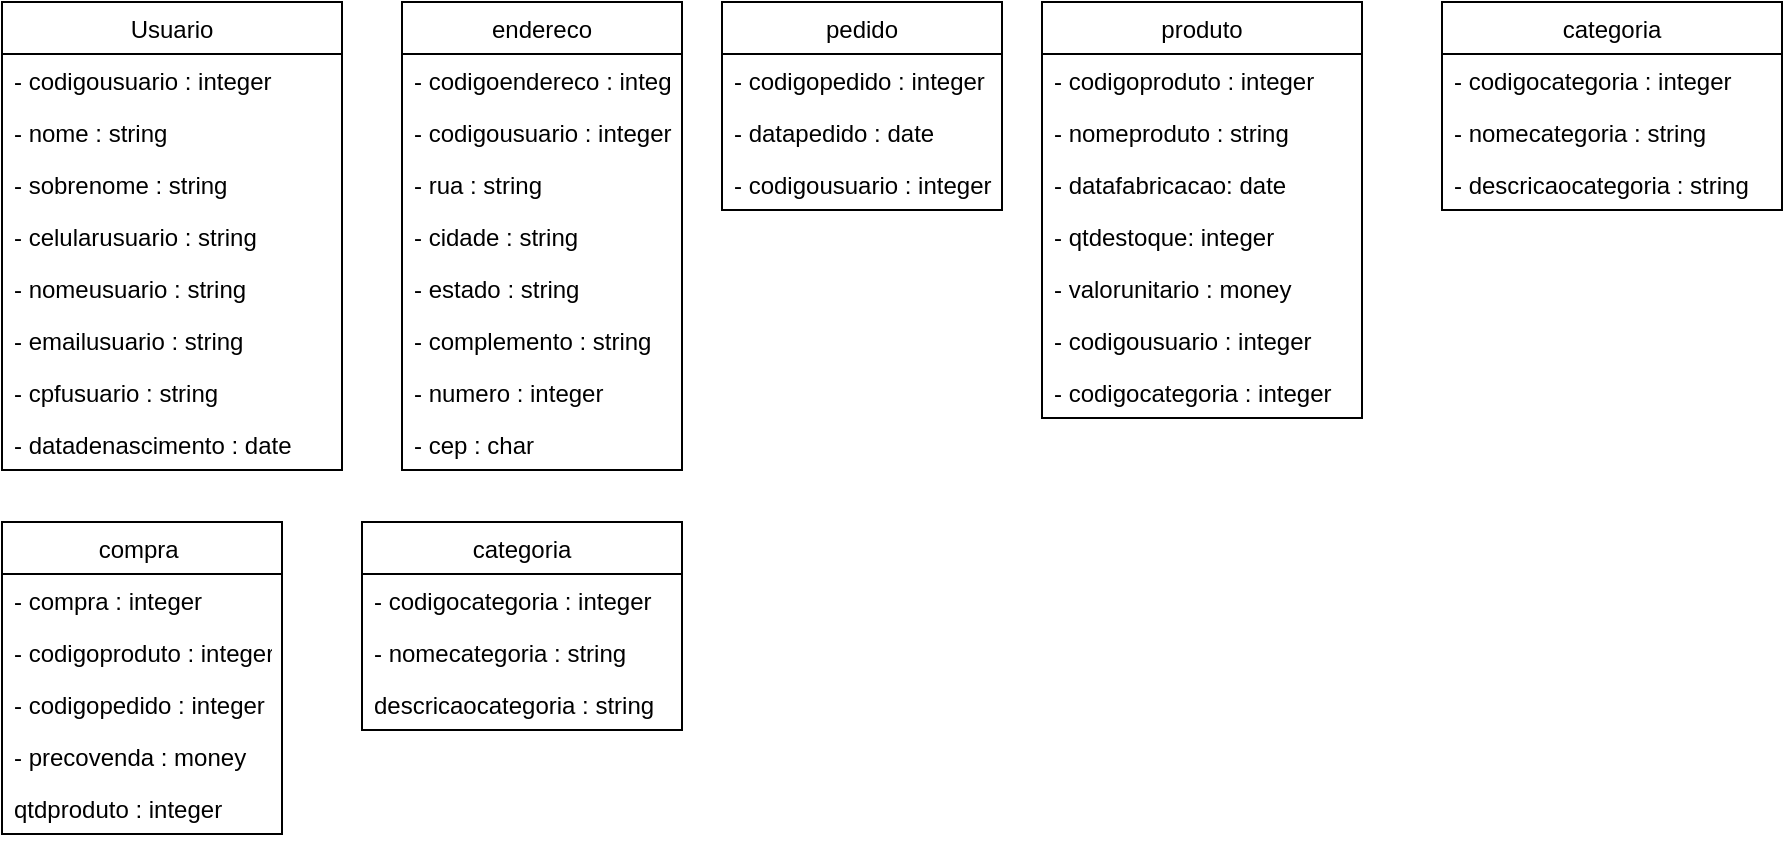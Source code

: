 <mxfile version="14.6.6" type="device"><diagram id="ObPtS2Oc_dmyjVSUyiDL" name="Page-1"><mxGraphModel dx="739" dy="262" grid="1" gridSize="10" guides="1" tooltips="1" connect="1" arrows="1" fold="1" page="1" pageScale="1" pageWidth="827" pageHeight="1169" math="0" shadow="0"><root><mxCell id="0"/><mxCell id="1" parent="0"/><mxCell id="oPgWa9aPU5ExZKMa4UHN-1" value="Usuario" style="swimlane;fontStyle=0;childLayout=stackLayout;horizontal=1;startSize=26;fillColor=none;horizontalStack=0;resizeParent=1;resizeParentMax=0;resizeLast=0;collapsible=1;marginBottom=0;" vertex="1" parent="1"><mxGeometry x="40" y="40" width="170" height="234" as="geometry"><mxRectangle x="40" y="40" width="70" height="26" as="alternateBounds"/></mxGeometry></mxCell><mxCell id="oPgWa9aPU5ExZKMa4UHN-2" value="- codigousuario : integer" style="text;strokeColor=none;fillColor=none;align=left;verticalAlign=top;spacingLeft=4;spacingRight=4;overflow=hidden;rotatable=0;points=[[0,0.5],[1,0.5]];portConstraint=eastwest;" vertex="1" parent="oPgWa9aPU5ExZKMa4UHN-1"><mxGeometry y="26" width="170" height="26" as="geometry"/></mxCell><mxCell id="oPgWa9aPU5ExZKMa4UHN-3" value="- nome : string" style="text;strokeColor=none;fillColor=none;align=left;verticalAlign=top;spacingLeft=4;spacingRight=4;overflow=hidden;rotatable=0;points=[[0,0.5],[1,0.5]];portConstraint=eastwest;" vertex="1" parent="oPgWa9aPU5ExZKMa4UHN-1"><mxGeometry y="52" width="170" height="26" as="geometry"/></mxCell><mxCell id="oPgWa9aPU5ExZKMa4UHN-4" value="- sobrenome : string" style="text;strokeColor=none;fillColor=none;align=left;verticalAlign=top;spacingLeft=4;spacingRight=4;overflow=hidden;rotatable=0;points=[[0,0.5],[1,0.5]];portConstraint=eastwest;" vertex="1" parent="oPgWa9aPU5ExZKMa4UHN-1"><mxGeometry y="78" width="170" height="26" as="geometry"/></mxCell><mxCell id="oPgWa9aPU5ExZKMa4UHN-6" value="- celularusuario : string" style="text;strokeColor=none;fillColor=none;align=left;verticalAlign=top;spacingLeft=4;spacingRight=4;overflow=hidden;rotatable=0;points=[[0,0.5],[1,0.5]];portConstraint=eastwest;" vertex="1" parent="oPgWa9aPU5ExZKMa4UHN-1"><mxGeometry y="104" width="170" height="26" as="geometry"/></mxCell><mxCell id="oPgWa9aPU5ExZKMa4UHN-7" value="- nomeusuario : string" style="text;strokeColor=none;fillColor=none;align=left;verticalAlign=top;spacingLeft=4;spacingRight=4;overflow=hidden;rotatable=0;points=[[0,0.5],[1,0.5]];portConstraint=eastwest;" vertex="1" parent="oPgWa9aPU5ExZKMa4UHN-1"><mxGeometry y="130" width="170" height="26" as="geometry"/></mxCell><mxCell id="oPgWa9aPU5ExZKMa4UHN-8" value="- emailusuario : string" style="text;strokeColor=none;fillColor=none;align=left;verticalAlign=top;spacingLeft=4;spacingRight=4;overflow=hidden;rotatable=0;points=[[0,0.5],[1,0.5]];portConstraint=eastwest;" vertex="1" parent="oPgWa9aPU5ExZKMa4UHN-1"><mxGeometry y="156" width="170" height="26" as="geometry"/></mxCell><mxCell id="oPgWa9aPU5ExZKMa4UHN-9" value="- cpfusuario : string" style="text;strokeColor=none;fillColor=none;align=left;verticalAlign=top;spacingLeft=4;spacingRight=4;overflow=hidden;rotatable=0;points=[[0,0.5],[1,0.5]];portConstraint=eastwest;" vertex="1" parent="oPgWa9aPU5ExZKMa4UHN-1"><mxGeometry y="182" width="170" height="26" as="geometry"/></mxCell><mxCell id="oPgWa9aPU5ExZKMa4UHN-12" value="- datadenascimento : date" style="text;strokeColor=none;fillColor=none;align=left;verticalAlign=top;spacingLeft=4;spacingRight=4;overflow=hidden;rotatable=0;points=[[0,0.5],[1,0.5]];portConstraint=eastwest;" vertex="1" parent="oPgWa9aPU5ExZKMa4UHN-1"><mxGeometry y="208" width="170" height="26" as="geometry"/></mxCell><mxCell id="oPgWa9aPU5ExZKMa4UHN-13" value="endereco" style="swimlane;fontStyle=0;childLayout=stackLayout;horizontal=1;startSize=26;fillColor=none;horizontalStack=0;resizeParent=1;resizeParentMax=0;resizeLast=0;collapsible=1;marginBottom=0;" vertex="1" parent="1"><mxGeometry x="240" y="40" width="140" height="234" as="geometry"/></mxCell><mxCell id="oPgWa9aPU5ExZKMa4UHN-14" value="- codigoendereco : integer" style="text;strokeColor=none;fillColor=none;align=left;verticalAlign=top;spacingLeft=4;spacingRight=4;overflow=hidden;rotatable=0;points=[[0,0.5],[1,0.5]];portConstraint=eastwest;" vertex="1" parent="oPgWa9aPU5ExZKMa4UHN-13"><mxGeometry y="26" width="140" height="26" as="geometry"/></mxCell><mxCell id="oPgWa9aPU5ExZKMa4UHN-15" value="- codigousuario : integer" style="text;strokeColor=none;fillColor=none;align=left;verticalAlign=top;spacingLeft=4;spacingRight=4;overflow=hidden;rotatable=0;points=[[0,0.5],[1,0.5]];portConstraint=eastwest;" vertex="1" parent="oPgWa9aPU5ExZKMa4UHN-13"><mxGeometry y="52" width="140" height="26" as="geometry"/></mxCell><mxCell id="oPgWa9aPU5ExZKMa4UHN-16" value="- rua : string" style="text;strokeColor=none;fillColor=none;align=left;verticalAlign=top;spacingLeft=4;spacingRight=4;overflow=hidden;rotatable=0;points=[[0,0.5],[1,0.5]];portConstraint=eastwest;" vertex="1" parent="oPgWa9aPU5ExZKMa4UHN-13"><mxGeometry y="78" width="140" height="26" as="geometry"/></mxCell><mxCell id="oPgWa9aPU5ExZKMa4UHN-17" value="- cidade : string" style="text;strokeColor=none;fillColor=none;align=left;verticalAlign=top;spacingLeft=4;spacingRight=4;overflow=hidden;rotatable=0;points=[[0,0.5],[1,0.5]];portConstraint=eastwest;" vertex="1" parent="oPgWa9aPU5ExZKMa4UHN-13"><mxGeometry y="104" width="140" height="26" as="geometry"/></mxCell><mxCell id="oPgWa9aPU5ExZKMa4UHN-18" value="- estado : string" style="text;strokeColor=none;fillColor=none;align=left;verticalAlign=top;spacingLeft=4;spacingRight=4;overflow=hidden;rotatable=0;points=[[0,0.5],[1,0.5]];portConstraint=eastwest;" vertex="1" parent="oPgWa9aPU5ExZKMa4UHN-13"><mxGeometry y="130" width="140" height="26" as="geometry"/></mxCell><mxCell id="oPgWa9aPU5ExZKMa4UHN-19" value="- complemento : string" style="text;strokeColor=none;fillColor=none;align=left;verticalAlign=top;spacingLeft=4;spacingRight=4;overflow=hidden;rotatable=0;points=[[0,0.5],[1,0.5]];portConstraint=eastwest;" vertex="1" parent="oPgWa9aPU5ExZKMa4UHN-13"><mxGeometry y="156" width="140" height="26" as="geometry"/></mxCell><mxCell id="oPgWa9aPU5ExZKMa4UHN-20" value="- numero : integer" style="text;strokeColor=none;fillColor=none;align=left;verticalAlign=top;spacingLeft=4;spacingRight=4;overflow=hidden;rotatable=0;points=[[0,0.5],[1,0.5]];portConstraint=eastwest;" vertex="1" parent="oPgWa9aPU5ExZKMa4UHN-13"><mxGeometry y="182" width="140" height="26" as="geometry"/></mxCell><mxCell id="oPgWa9aPU5ExZKMa4UHN-21" value="- cep : char" style="text;strokeColor=none;fillColor=none;align=left;verticalAlign=top;spacingLeft=4;spacingRight=4;overflow=hidden;rotatable=0;points=[[0,0.5],[1,0.5]];portConstraint=eastwest;" vertex="1" parent="oPgWa9aPU5ExZKMa4UHN-13"><mxGeometry y="208" width="140" height="26" as="geometry"/></mxCell><mxCell id="oPgWa9aPU5ExZKMa4UHN-24" value="pedido" style="swimlane;fontStyle=0;childLayout=stackLayout;horizontal=1;startSize=26;fillColor=none;horizontalStack=0;resizeParent=1;resizeParentMax=0;resizeLast=0;collapsible=1;marginBottom=0;" vertex="1" parent="1"><mxGeometry x="400" y="40" width="140" height="104" as="geometry"/></mxCell><mxCell id="oPgWa9aPU5ExZKMa4UHN-25" value="- codigopedido : integer" style="text;strokeColor=none;fillColor=none;align=left;verticalAlign=top;spacingLeft=4;spacingRight=4;overflow=hidden;rotatable=0;points=[[0,0.5],[1,0.5]];portConstraint=eastwest;" vertex="1" parent="oPgWa9aPU5ExZKMa4UHN-24"><mxGeometry y="26" width="140" height="26" as="geometry"/></mxCell><mxCell id="oPgWa9aPU5ExZKMa4UHN-26" value="- datapedido : date" style="text;strokeColor=none;fillColor=none;align=left;verticalAlign=top;spacingLeft=4;spacingRight=4;overflow=hidden;rotatable=0;points=[[0,0.5],[1,0.5]];portConstraint=eastwest;" vertex="1" parent="oPgWa9aPU5ExZKMa4UHN-24"><mxGeometry y="52" width="140" height="26" as="geometry"/></mxCell><mxCell id="oPgWa9aPU5ExZKMa4UHN-27" value="- codigousuario : integer" style="text;strokeColor=none;fillColor=none;align=left;verticalAlign=top;spacingLeft=4;spacingRight=4;overflow=hidden;rotatable=0;points=[[0,0.5],[1,0.5]];portConstraint=eastwest;" vertex="1" parent="oPgWa9aPU5ExZKMa4UHN-24"><mxGeometry y="78" width="140" height="26" as="geometry"/></mxCell><mxCell id="oPgWa9aPU5ExZKMa4UHN-28" value="produto" style="swimlane;fontStyle=0;childLayout=stackLayout;horizontal=1;startSize=26;fillColor=none;horizontalStack=0;resizeParent=1;resizeParentMax=0;resizeLast=0;collapsible=1;marginBottom=0;" vertex="1" parent="1"><mxGeometry x="560" y="40" width="160" height="208" as="geometry"/></mxCell><mxCell id="oPgWa9aPU5ExZKMa4UHN-29" value="- codigoproduto : integer" style="text;strokeColor=none;fillColor=none;align=left;verticalAlign=top;spacingLeft=4;spacingRight=4;overflow=hidden;rotatable=0;points=[[0,0.5],[1,0.5]];portConstraint=eastwest;" vertex="1" parent="oPgWa9aPU5ExZKMa4UHN-28"><mxGeometry y="26" width="160" height="26" as="geometry"/></mxCell><mxCell id="oPgWa9aPU5ExZKMa4UHN-30" value="- nomeproduto : string" style="text;strokeColor=none;fillColor=none;align=left;verticalAlign=top;spacingLeft=4;spacingRight=4;overflow=hidden;rotatable=0;points=[[0,0.5],[1,0.5]];portConstraint=eastwest;" vertex="1" parent="oPgWa9aPU5ExZKMa4UHN-28"><mxGeometry y="52" width="160" height="26" as="geometry"/></mxCell><mxCell id="oPgWa9aPU5ExZKMa4UHN-31" value="- datafabricacao: date" style="text;strokeColor=none;fillColor=none;align=left;verticalAlign=top;spacingLeft=4;spacingRight=4;overflow=hidden;rotatable=0;points=[[0,0.5],[1,0.5]];portConstraint=eastwest;" vertex="1" parent="oPgWa9aPU5ExZKMa4UHN-28"><mxGeometry y="78" width="160" height="26" as="geometry"/></mxCell><mxCell id="oPgWa9aPU5ExZKMa4UHN-32" value="- qtdestoque: integer" style="text;strokeColor=none;fillColor=none;align=left;verticalAlign=top;spacingLeft=4;spacingRight=4;overflow=hidden;rotatable=0;points=[[0,0.5],[1,0.5]];portConstraint=eastwest;" vertex="1" parent="oPgWa9aPU5ExZKMa4UHN-28"><mxGeometry y="104" width="160" height="26" as="geometry"/></mxCell><mxCell id="oPgWa9aPU5ExZKMa4UHN-33" value="- valorunitario : money" style="text;strokeColor=none;fillColor=none;align=left;verticalAlign=top;spacingLeft=4;spacingRight=4;overflow=hidden;rotatable=0;points=[[0,0.5],[1,0.5]];portConstraint=eastwest;" vertex="1" parent="oPgWa9aPU5ExZKMa4UHN-28"><mxGeometry y="130" width="160" height="26" as="geometry"/></mxCell><mxCell id="oPgWa9aPU5ExZKMa4UHN-34" value="- codigousuario : integer" style="text;strokeColor=none;fillColor=none;align=left;verticalAlign=top;spacingLeft=4;spacingRight=4;overflow=hidden;rotatable=0;points=[[0,0.5],[1,0.5]];portConstraint=eastwest;" vertex="1" parent="oPgWa9aPU5ExZKMa4UHN-28"><mxGeometry y="156" width="160" height="26" as="geometry"/></mxCell><mxCell id="oPgWa9aPU5ExZKMa4UHN-35" value="- codigocategoria : integer" style="text;strokeColor=none;fillColor=none;align=left;verticalAlign=top;spacingLeft=4;spacingRight=4;overflow=hidden;rotatable=0;points=[[0,0.5],[1,0.5]];portConstraint=eastwest;" vertex="1" parent="oPgWa9aPU5ExZKMa4UHN-28"><mxGeometry y="182" width="160" height="26" as="geometry"/></mxCell><mxCell id="oPgWa9aPU5ExZKMa4UHN-36" value="categoria" style="swimlane;fontStyle=0;childLayout=stackLayout;horizontal=1;startSize=26;fillColor=none;horizontalStack=0;resizeParent=1;resizeParentMax=0;resizeLast=0;collapsible=1;marginBottom=0;" vertex="1" parent="1"><mxGeometry x="760" y="40" width="170" height="104" as="geometry"/></mxCell><mxCell id="oPgWa9aPU5ExZKMa4UHN-37" value="- codigocategoria : integer" style="text;strokeColor=none;fillColor=none;align=left;verticalAlign=top;spacingLeft=4;spacingRight=4;overflow=hidden;rotatable=0;points=[[0,0.5],[1,0.5]];portConstraint=eastwest;" vertex="1" parent="oPgWa9aPU5ExZKMa4UHN-36"><mxGeometry y="26" width="170" height="26" as="geometry"/></mxCell><mxCell id="oPgWa9aPU5ExZKMa4UHN-38" value="- nomecategoria : string" style="text;strokeColor=none;fillColor=none;align=left;verticalAlign=top;spacingLeft=4;spacingRight=4;overflow=hidden;rotatable=0;points=[[0,0.5],[1,0.5]];portConstraint=eastwest;" vertex="1" parent="oPgWa9aPU5ExZKMa4UHN-36"><mxGeometry y="52" width="170" height="26" as="geometry"/></mxCell><mxCell id="oPgWa9aPU5ExZKMa4UHN-39" value="- descricaocategoria : string" style="text;strokeColor=none;fillColor=none;align=left;verticalAlign=top;spacingLeft=4;spacingRight=4;overflow=hidden;rotatable=0;points=[[0,0.5],[1,0.5]];portConstraint=eastwest;" vertex="1" parent="oPgWa9aPU5ExZKMa4UHN-36"><mxGeometry y="78" width="170" height="26" as="geometry"/></mxCell><mxCell id="oPgWa9aPU5ExZKMa4UHN-40" value="compra " style="swimlane;fontStyle=0;childLayout=stackLayout;horizontal=1;startSize=26;fillColor=none;horizontalStack=0;resizeParent=1;resizeParentMax=0;resizeLast=0;collapsible=1;marginBottom=0;" vertex="1" parent="1"><mxGeometry x="40" y="300" width="140" height="156" as="geometry"/></mxCell><mxCell id="oPgWa9aPU5ExZKMa4UHN-41" value="- compra : integer" style="text;strokeColor=none;fillColor=none;align=left;verticalAlign=top;spacingLeft=4;spacingRight=4;overflow=hidden;rotatable=0;points=[[0,0.5],[1,0.5]];portConstraint=eastwest;" vertex="1" parent="oPgWa9aPU5ExZKMa4UHN-40"><mxGeometry y="26" width="140" height="26" as="geometry"/></mxCell><mxCell id="oPgWa9aPU5ExZKMa4UHN-42" value="- codigoproduto : integer" style="text;strokeColor=none;fillColor=none;align=left;verticalAlign=top;spacingLeft=4;spacingRight=4;overflow=hidden;rotatable=0;points=[[0,0.5],[1,0.5]];portConstraint=eastwest;" vertex="1" parent="oPgWa9aPU5ExZKMa4UHN-40"><mxGeometry y="52" width="140" height="26" as="geometry"/></mxCell><mxCell id="oPgWa9aPU5ExZKMa4UHN-43" value="- codigopedido : integer" style="text;strokeColor=none;fillColor=none;align=left;verticalAlign=top;spacingLeft=4;spacingRight=4;overflow=hidden;rotatable=0;points=[[0,0.5],[1,0.5]];portConstraint=eastwest;" vertex="1" parent="oPgWa9aPU5ExZKMa4UHN-40"><mxGeometry y="78" width="140" height="26" as="geometry"/></mxCell><mxCell id="oPgWa9aPU5ExZKMa4UHN-44" value="- precovenda : money" style="text;strokeColor=none;fillColor=none;align=left;verticalAlign=top;spacingLeft=4;spacingRight=4;overflow=hidden;rotatable=0;points=[[0,0.5],[1,0.5]];portConstraint=eastwest;" vertex="1" parent="oPgWa9aPU5ExZKMa4UHN-40"><mxGeometry y="104" width="140" height="26" as="geometry"/></mxCell><mxCell id="oPgWa9aPU5ExZKMa4UHN-45" value="qtdproduto : integer" style="text;strokeColor=none;fillColor=none;align=left;verticalAlign=top;spacingLeft=4;spacingRight=4;overflow=hidden;rotatable=0;points=[[0,0.5],[1,0.5]];portConstraint=eastwest;" vertex="1" parent="oPgWa9aPU5ExZKMa4UHN-40"><mxGeometry y="130" width="140" height="26" as="geometry"/></mxCell><mxCell id="oPgWa9aPU5ExZKMa4UHN-47" value="categoria" style="swimlane;fontStyle=0;childLayout=stackLayout;horizontal=1;startSize=26;fillColor=none;horizontalStack=0;resizeParent=1;resizeParentMax=0;resizeLast=0;collapsible=1;marginBottom=0;" vertex="1" parent="1"><mxGeometry x="220" y="300" width="160" height="104" as="geometry"/></mxCell><mxCell id="oPgWa9aPU5ExZKMa4UHN-48" value="- codigocategoria : integer" style="text;strokeColor=none;fillColor=none;align=left;verticalAlign=top;spacingLeft=4;spacingRight=4;overflow=hidden;rotatable=0;points=[[0,0.5],[1,0.5]];portConstraint=eastwest;" vertex="1" parent="oPgWa9aPU5ExZKMa4UHN-47"><mxGeometry y="26" width="160" height="26" as="geometry"/></mxCell><mxCell id="oPgWa9aPU5ExZKMa4UHN-49" value="- nomecategoria : string" style="text;strokeColor=none;fillColor=none;align=left;verticalAlign=top;spacingLeft=4;spacingRight=4;overflow=hidden;rotatable=0;points=[[0,0.5],[1,0.5]];portConstraint=eastwest;" vertex="1" parent="oPgWa9aPU5ExZKMa4UHN-47"><mxGeometry y="52" width="160" height="26" as="geometry"/></mxCell><mxCell id="oPgWa9aPU5ExZKMa4UHN-50" value="descricaocategoria : string" style="text;strokeColor=none;fillColor=none;align=left;verticalAlign=top;spacingLeft=4;spacingRight=4;overflow=hidden;rotatable=0;points=[[0,0.5],[1,0.5]];portConstraint=eastwest;" vertex="1" parent="oPgWa9aPU5ExZKMa4UHN-47"><mxGeometry y="78" width="160" height="26" as="geometry"/></mxCell></root></mxGraphModel></diagram></mxfile>
